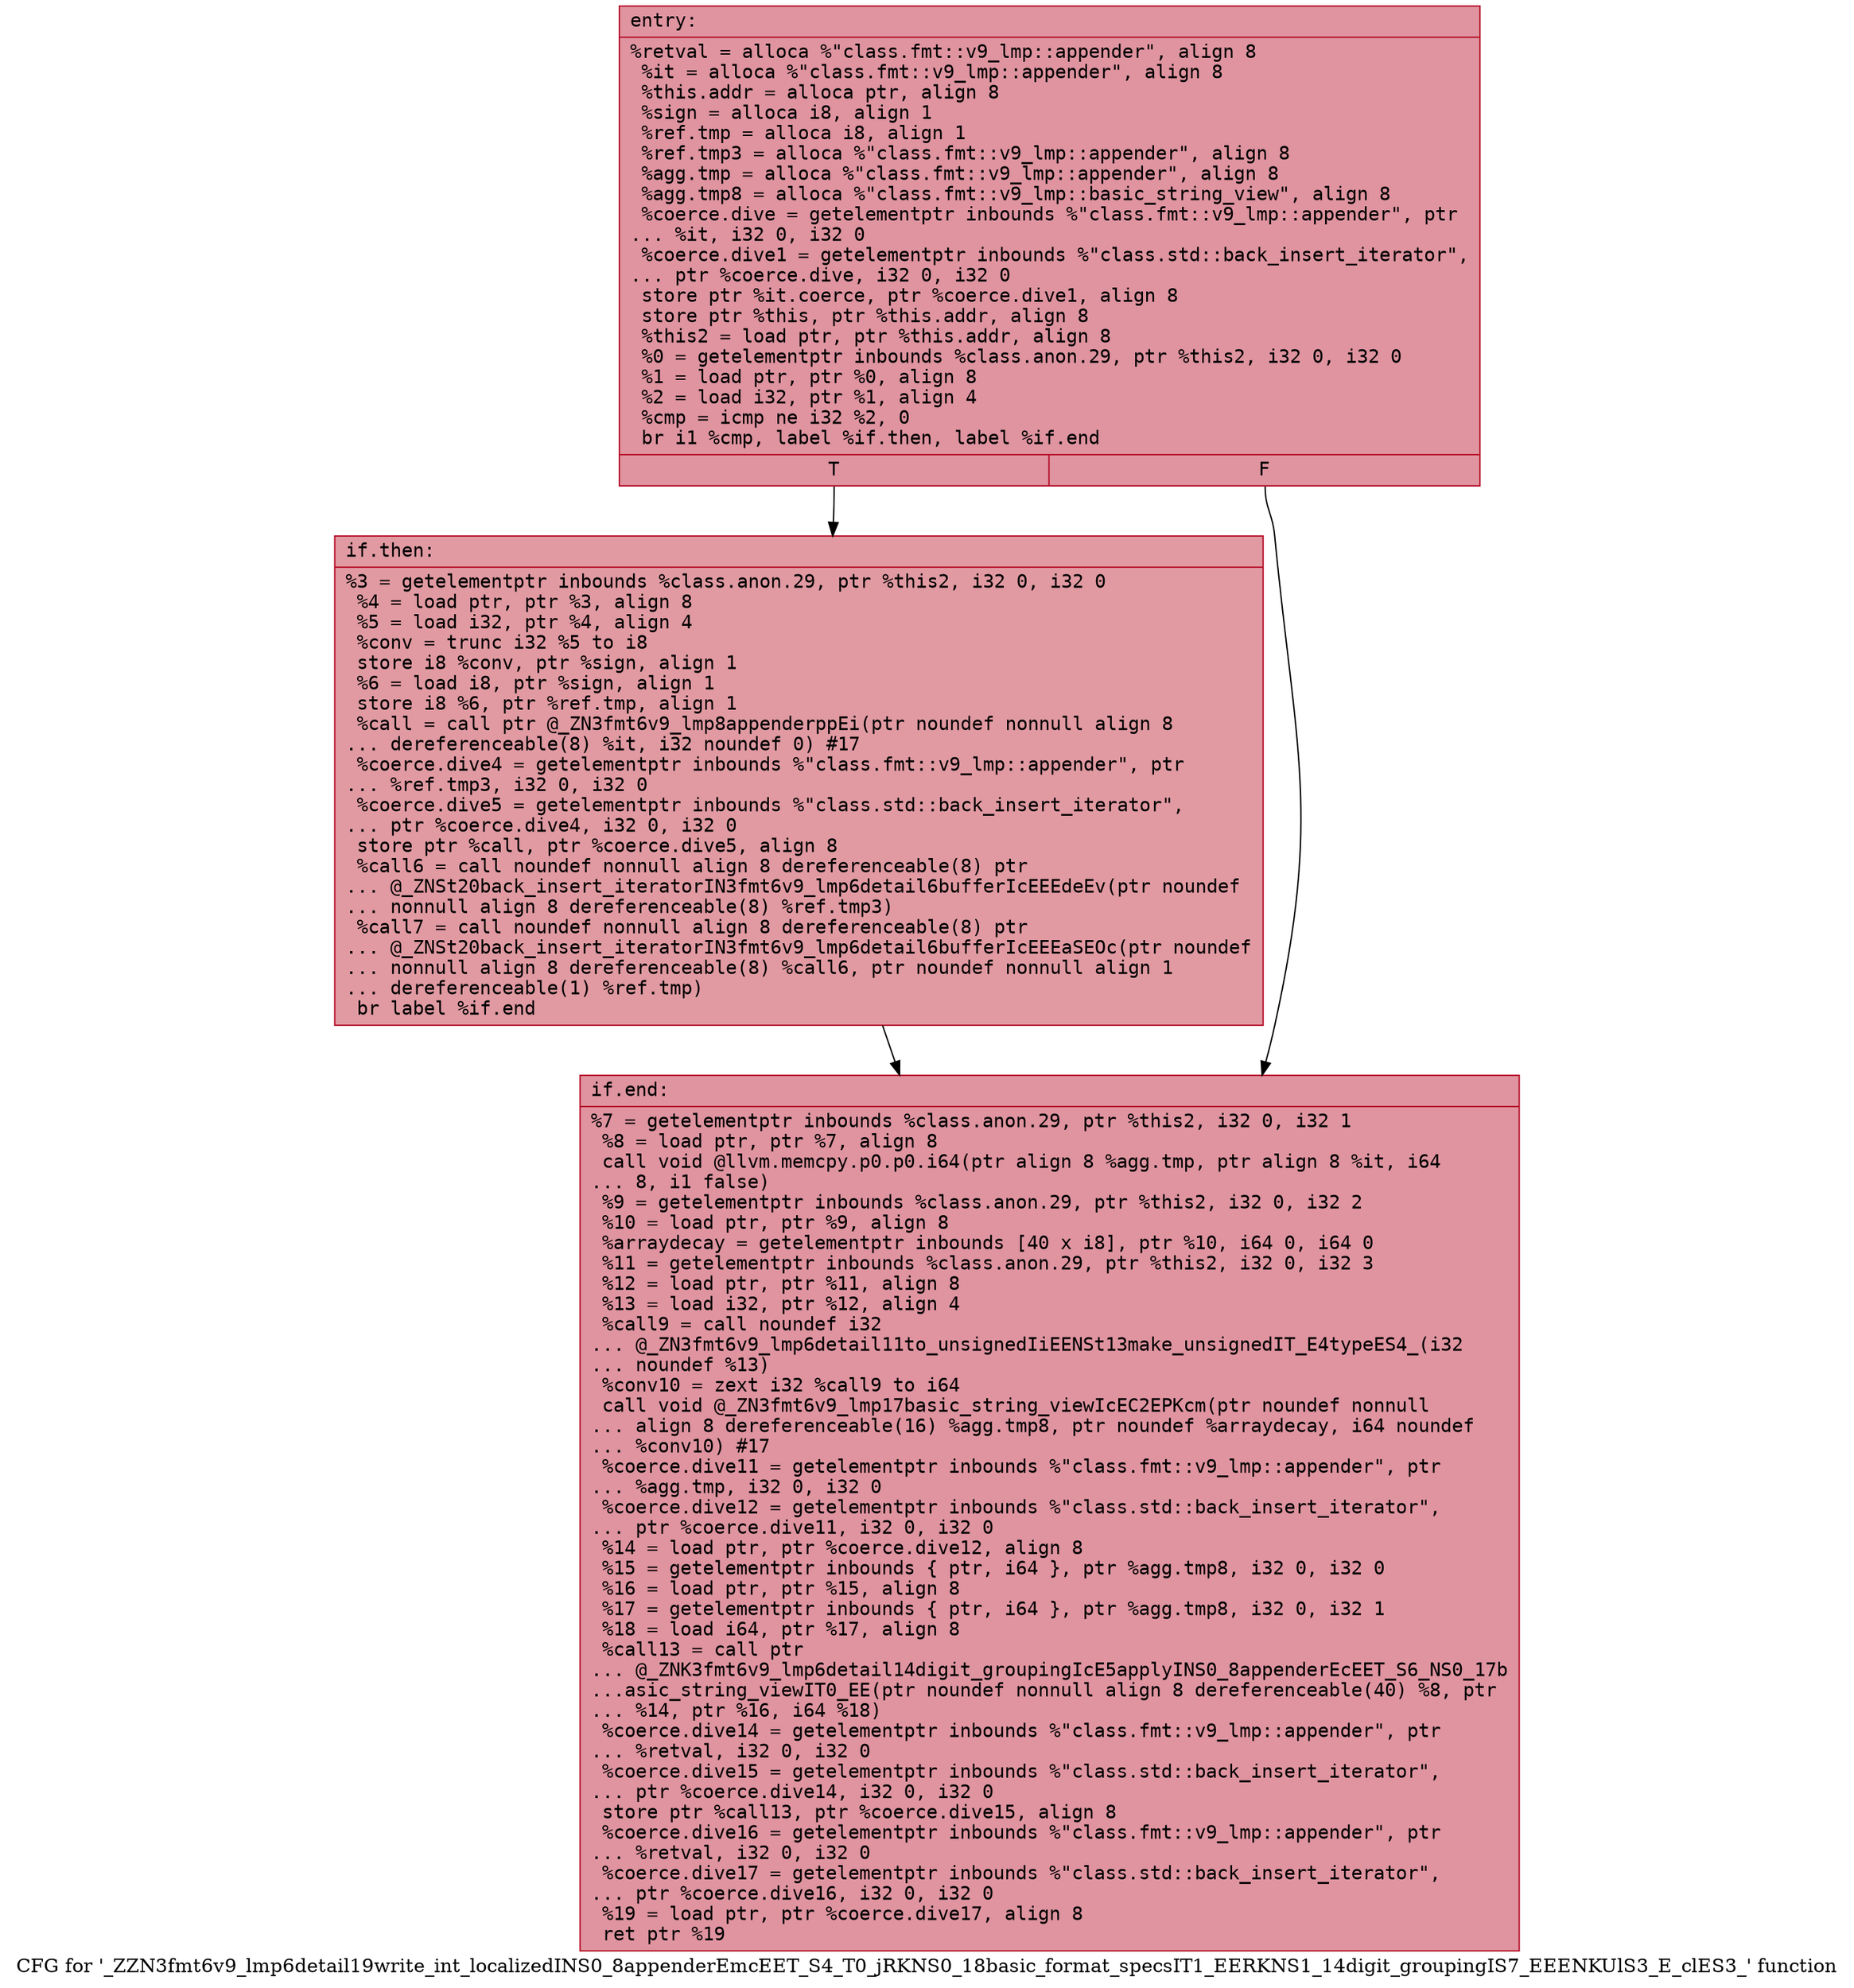 digraph "CFG for '_ZZN3fmt6v9_lmp6detail19write_int_localizedINS0_8appenderEmcEET_S4_T0_jRKNS0_18basic_format_specsIT1_EERKNS1_14digit_groupingIS7_EEENKUlS3_E_clES3_' function" {
	label="CFG for '_ZZN3fmt6v9_lmp6detail19write_int_localizedINS0_8appenderEmcEET_S4_T0_jRKNS0_18basic_format_specsIT1_EERKNS1_14digit_groupingIS7_EEENKUlS3_E_clES3_' function";

	Node0x55fec312f530 [shape=record,color="#b70d28ff", style=filled, fillcolor="#b70d2870" fontname="Courier",label="{entry:\l|  %retval = alloca %\"class.fmt::v9_lmp::appender\", align 8\l  %it = alloca %\"class.fmt::v9_lmp::appender\", align 8\l  %this.addr = alloca ptr, align 8\l  %sign = alloca i8, align 1\l  %ref.tmp = alloca i8, align 1\l  %ref.tmp3 = alloca %\"class.fmt::v9_lmp::appender\", align 8\l  %agg.tmp = alloca %\"class.fmt::v9_lmp::appender\", align 8\l  %agg.tmp8 = alloca %\"class.fmt::v9_lmp::basic_string_view\", align 8\l  %coerce.dive = getelementptr inbounds %\"class.fmt::v9_lmp::appender\", ptr\l... %it, i32 0, i32 0\l  %coerce.dive1 = getelementptr inbounds %\"class.std::back_insert_iterator\",\l... ptr %coerce.dive, i32 0, i32 0\l  store ptr %it.coerce, ptr %coerce.dive1, align 8\l  store ptr %this, ptr %this.addr, align 8\l  %this2 = load ptr, ptr %this.addr, align 8\l  %0 = getelementptr inbounds %class.anon.29, ptr %this2, i32 0, i32 0\l  %1 = load ptr, ptr %0, align 8\l  %2 = load i32, ptr %1, align 4\l  %cmp = icmp ne i32 %2, 0\l  br i1 %cmp, label %if.then, label %if.end\l|{<s0>T|<s1>F}}"];
	Node0x55fec312f530:s0 -> Node0x55fec31300a0[tooltip="entry -> if.then\nProbability 62.50%" ];
	Node0x55fec312f530:s1 -> Node0x55fec3130110[tooltip="entry -> if.end\nProbability 37.50%" ];
	Node0x55fec31300a0 [shape=record,color="#b70d28ff", style=filled, fillcolor="#bb1b2c70" fontname="Courier",label="{if.then:\l|  %3 = getelementptr inbounds %class.anon.29, ptr %this2, i32 0, i32 0\l  %4 = load ptr, ptr %3, align 8\l  %5 = load i32, ptr %4, align 4\l  %conv = trunc i32 %5 to i8\l  store i8 %conv, ptr %sign, align 1\l  %6 = load i8, ptr %sign, align 1\l  store i8 %6, ptr %ref.tmp, align 1\l  %call = call ptr @_ZN3fmt6v9_lmp8appenderppEi(ptr noundef nonnull align 8\l... dereferenceable(8) %it, i32 noundef 0) #17\l  %coerce.dive4 = getelementptr inbounds %\"class.fmt::v9_lmp::appender\", ptr\l... %ref.tmp3, i32 0, i32 0\l  %coerce.dive5 = getelementptr inbounds %\"class.std::back_insert_iterator\",\l... ptr %coerce.dive4, i32 0, i32 0\l  store ptr %call, ptr %coerce.dive5, align 8\l  %call6 = call noundef nonnull align 8 dereferenceable(8) ptr\l... @_ZNSt20back_insert_iteratorIN3fmt6v9_lmp6detail6bufferIcEEEdeEv(ptr noundef\l... nonnull align 8 dereferenceable(8) %ref.tmp3)\l  %call7 = call noundef nonnull align 8 dereferenceable(8) ptr\l... @_ZNSt20back_insert_iteratorIN3fmt6v9_lmp6detail6bufferIcEEEaSEOc(ptr noundef\l... nonnull align 8 dereferenceable(8) %call6, ptr noundef nonnull align 1\l... dereferenceable(1) %ref.tmp)\l  br label %if.end\l}"];
	Node0x55fec31300a0 -> Node0x55fec3130110[tooltip="if.then -> if.end\nProbability 100.00%" ];
	Node0x55fec3130110 [shape=record,color="#b70d28ff", style=filled, fillcolor="#b70d2870" fontname="Courier",label="{if.end:\l|  %7 = getelementptr inbounds %class.anon.29, ptr %this2, i32 0, i32 1\l  %8 = load ptr, ptr %7, align 8\l  call void @llvm.memcpy.p0.p0.i64(ptr align 8 %agg.tmp, ptr align 8 %it, i64\l... 8, i1 false)\l  %9 = getelementptr inbounds %class.anon.29, ptr %this2, i32 0, i32 2\l  %10 = load ptr, ptr %9, align 8\l  %arraydecay = getelementptr inbounds [40 x i8], ptr %10, i64 0, i64 0\l  %11 = getelementptr inbounds %class.anon.29, ptr %this2, i32 0, i32 3\l  %12 = load ptr, ptr %11, align 8\l  %13 = load i32, ptr %12, align 4\l  %call9 = call noundef i32\l... @_ZN3fmt6v9_lmp6detail11to_unsignedIiEENSt13make_unsignedIT_E4typeES4_(i32\l... noundef %13)\l  %conv10 = zext i32 %call9 to i64\l  call void @_ZN3fmt6v9_lmp17basic_string_viewIcEC2EPKcm(ptr noundef nonnull\l... align 8 dereferenceable(16) %agg.tmp8, ptr noundef %arraydecay, i64 noundef\l... %conv10) #17\l  %coerce.dive11 = getelementptr inbounds %\"class.fmt::v9_lmp::appender\", ptr\l... %agg.tmp, i32 0, i32 0\l  %coerce.dive12 = getelementptr inbounds %\"class.std::back_insert_iterator\",\l... ptr %coerce.dive11, i32 0, i32 0\l  %14 = load ptr, ptr %coerce.dive12, align 8\l  %15 = getelementptr inbounds \{ ptr, i64 \}, ptr %agg.tmp8, i32 0, i32 0\l  %16 = load ptr, ptr %15, align 8\l  %17 = getelementptr inbounds \{ ptr, i64 \}, ptr %agg.tmp8, i32 0, i32 1\l  %18 = load i64, ptr %17, align 8\l  %call13 = call ptr\l... @_ZNK3fmt6v9_lmp6detail14digit_groupingIcE5applyINS0_8appenderEcEET_S6_NS0_17b\l...asic_string_viewIT0_EE(ptr noundef nonnull align 8 dereferenceable(40) %8, ptr\l... %14, ptr %16, i64 %18)\l  %coerce.dive14 = getelementptr inbounds %\"class.fmt::v9_lmp::appender\", ptr\l... %retval, i32 0, i32 0\l  %coerce.dive15 = getelementptr inbounds %\"class.std::back_insert_iterator\",\l... ptr %coerce.dive14, i32 0, i32 0\l  store ptr %call13, ptr %coerce.dive15, align 8\l  %coerce.dive16 = getelementptr inbounds %\"class.fmt::v9_lmp::appender\", ptr\l... %retval, i32 0, i32 0\l  %coerce.dive17 = getelementptr inbounds %\"class.std::back_insert_iterator\",\l... ptr %coerce.dive16, i32 0, i32 0\l  %19 = load ptr, ptr %coerce.dive17, align 8\l  ret ptr %19\l}"];
}
